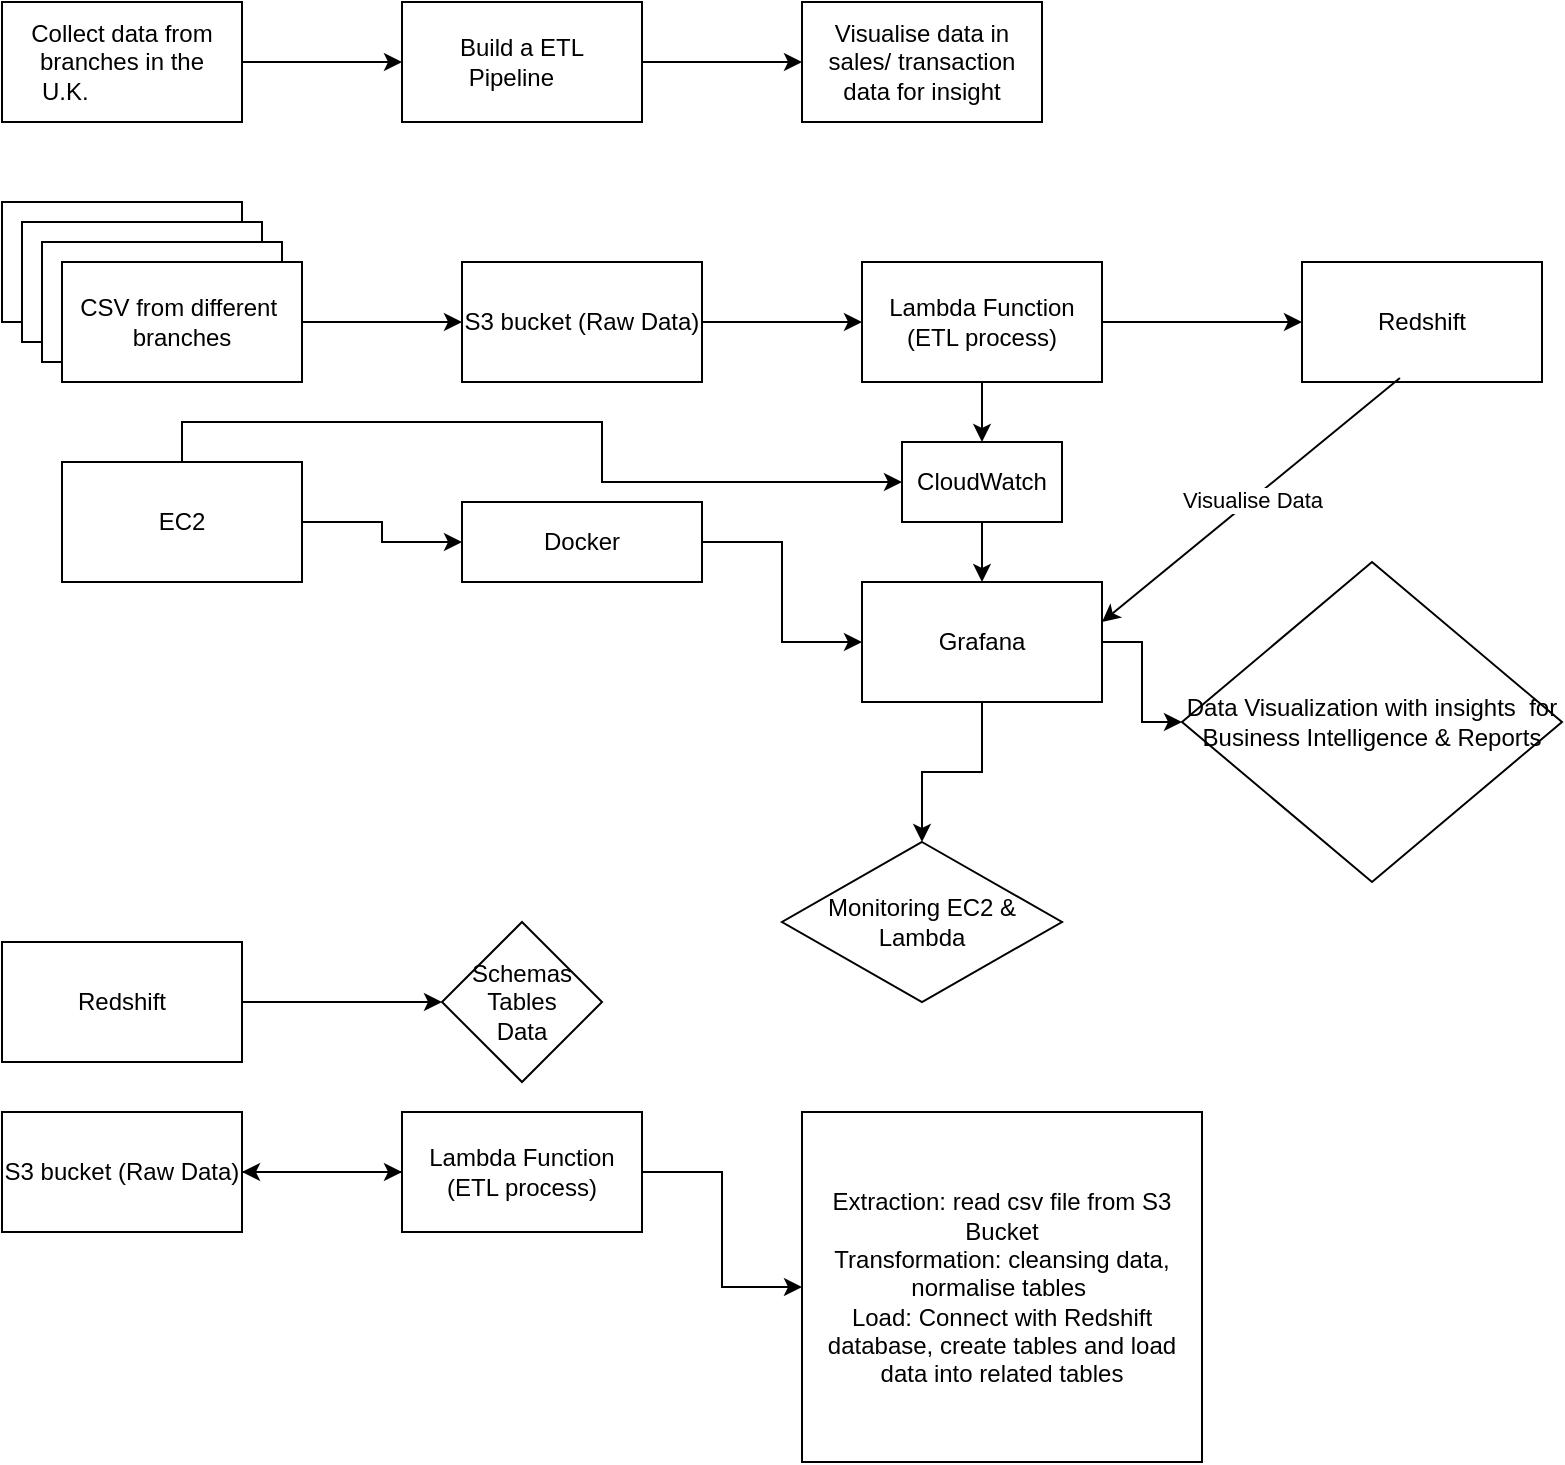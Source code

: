 <mxfile version="22.1.7" type="github">
  <diagram name="Page-1" id="kHOqpHKTY-Skhh1jvX21">
    <mxGraphModel dx="880" dy="478" grid="1" gridSize="10" guides="1" tooltips="1" connect="1" arrows="1" fold="1" page="1" pageScale="1" pageWidth="827" pageHeight="1169" math="0" shadow="0">
      <root>
        <mxCell id="0" />
        <mxCell id="1" parent="0" />
        <mxCell id="pf4q4rkxfVr6c7oyGRqG-47" value="" style="edgeStyle=orthogonalEdgeStyle;rounded=0;orthogonalLoop=1;jettySize=auto;html=1;" parent="1" source="pf4q4rkxfVr6c7oyGRqG-48" target="pf4q4rkxfVr6c7oyGRqG-31" edge="1">
          <mxGeometry relative="1" as="geometry" />
        </mxCell>
        <mxCell id="pf4q4rkxfVr6c7oyGRqG-49" value="" style="edgeStyle=orthogonalEdgeStyle;rounded=0;orthogonalLoop=1;jettySize=auto;html=1;" parent="1" source="pf4q4rkxfVr6c7oyGRqG-19" target="pf4q4rkxfVr6c7oyGRqG-48" edge="1">
          <mxGeometry relative="1" as="geometry">
            <mxPoint x="530" y="220" as="sourcePoint" />
            <mxPoint x="530" y="320" as="targetPoint" />
          </mxGeometry>
        </mxCell>
        <mxCell id="pf4q4rkxfVr6c7oyGRqG-10" value="" style="edgeStyle=orthogonalEdgeStyle;rounded=0;orthogonalLoop=1;jettySize=auto;html=1;" parent="1" source="pf4q4rkxfVr6c7oyGRqG-7" target="pf4q4rkxfVr6c7oyGRqG-9" edge="1">
          <mxGeometry relative="1" as="geometry" />
        </mxCell>
        <mxCell id="pf4q4rkxfVr6c7oyGRqG-7" value="Collect data from branches in the U.K.&lt;span style=&quot;white-space: pre;&quot;&gt;&#x9;&lt;/span&gt;&lt;span style=&quot;white-space: pre;&quot;&gt;&#x9;&lt;/span&gt;&lt;span style=&quot;white-space: pre;&quot;&gt;&#x9;&lt;/span&gt;" style="rounded=0;whiteSpace=wrap;html=1;" parent="1" vertex="1">
          <mxGeometry x="40" y="30" width="120" height="60" as="geometry" />
        </mxCell>
        <mxCell id="pf4q4rkxfVr6c7oyGRqG-12" value="" style="edgeStyle=orthogonalEdgeStyle;rounded=0;orthogonalLoop=1;jettySize=auto;html=1;" parent="1" source="pf4q4rkxfVr6c7oyGRqG-9" target="pf4q4rkxfVr6c7oyGRqG-11" edge="1">
          <mxGeometry relative="1" as="geometry" />
        </mxCell>
        <mxCell id="pf4q4rkxfVr6c7oyGRqG-9" value="Build a ETL Pipeline&lt;span style=&quot;white-space: pre;&quot;&gt;&#x9;&lt;/span&gt;" style="rounded=0;whiteSpace=wrap;html=1;" parent="1" vertex="1">
          <mxGeometry x="240" y="30" width="120" height="60" as="geometry" />
        </mxCell>
        <mxCell id="pf4q4rkxfVr6c7oyGRqG-11" value="Visualise data in sales/ transaction data for insight" style="rounded=0;whiteSpace=wrap;html=1;" parent="1" vertex="1">
          <mxGeometry x="440" y="30" width="120" height="60" as="geometry" />
        </mxCell>
        <mxCell id="pf4q4rkxfVr6c7oyGRqG-13" value="" style="rounded=0;whiteSpace=wrap;html=1;" parent="1" vertex="1">
          <mxGeometry x="40" y="130" width="120" height="60" as="geometry" />
        </mxCell>
        <mxCell id="pf4q4rkxfVr6c7oyGRqG-14" value="" style="rounded=0;whiteSpace=wrap;html=1;" parent="1" vertex="1">
          <mxGeometry x="50" y="140" width="120" height="60" as="geometry" />
        </mxCell>
        <mxCell id="pf4q4rkxfVr6c7oyGRqG-15" value="" style="rounded=0;whiteSpace=wrap;html=1;" parent="1" vertex="1">
          <mxGeometry x="60" y="150" width="120" height="60" as="geometry" />
        </mxCell>
        <mxCell id="pf4q4rkxfVr6c7oyGRqG-18" value="" style="edgeStyle=orthogonalEdgeStyle;rounded=0;orthogonalLoop=1;jettySize=auto;html=1;" parent="1" source="pf4q4rkxfVr6c7oyGRqG-16" target="pf4q4rkxfVr6c7oyGRqG-17" edge="1">
          <mxGeometry relative="1" as="geometry" />
        </mxCell>
        <mxCell id="pf4q4rkxfVr6c7oyGRqG-16" value="CSV from different&amp;nbsp; branches" style="rounded=0;whiteSpace=wrap;html=1;" parent="1" vertex="1">
          <mxGeometry x="70" y="160" width="120" height="60" as="geometry" />
        </mxCell>
        <mxCell id="pf4q4rkxfVr6c7oyGRqG-20" value="" style="edgeStyle=orthogonalEdgeStyle;rounded=0;orthogonalLoop=1;jettySize=auto;html=1;" parent="1" source="pf4q4rkxfVr6c7oyGRqG-17" target="pf4q4rkxfVr6c7oyGRqG-19" edge="1">
          <mxGeometry relative="1" as="geometry" />
        </mxCell>
        <mxCell id="pf4q4rkxfVr6c7oyGRqG-17" value="S3 bucket (Raw Data)" style="rounded=0;whiteSpace=wrap;html=1;align=center;" parent="1" vertex="1">
          <mxGeometry x="270" y="160" width="120" height="60" as="geometry" />
        </mxCell>
        <mxCell id="pf4q4rkxfVr6c7oyGRqG-22" value="" style="edgeStyle=orthogonalEdgeStyle;rounded=0;orthogonalLoop=1;jettySize=auto;html=1;" parent="1" source="pf4q4rkxfVr6c7oyGRqG-19" target="pf4q4rkxfVr6c7oyGRqG-21" edge="1">
          <mxGeometry relative="1" as="geometry" />
        </mxCell>
        <mxCell id="pf4q4rkxfVr6c7oyGRqG-19" value="Lambda Function (ETL process)" style="rounded=0;whiteSpace=wrap;html=1;" parent="1" vertex="1">
          <mxGeometry x="470" y="160" width="120" height="60" as="geometry" />
        </mxCell>
        <mxCell id="pf4q4rkxfVr6c7oyGRqG-21" value="Redshift" style="rounded=0;whiteSpace=wrap;html=1;" parent="1" vertex="1">
          <mxGeometry x="690" y="160" width="120" height="60" as="geometry" />
        </mxCell>
        <mxCell id="pf4q4rkxfVr6c7oyGRqG-52" value="" style="edgeStyle=orthogonalEdgeStyle;rounded=0;orthogonalLoop=1;jettySize=auto;html=1;" parent="1" source="pf4q4rkxfVr6c7oyGRqG-23" edge="1">
          <mxGeometry relative="1" as="geometry">
            <mxPoint x="240" y="615" as="targetPoint" />
          </mxGeometry>
        </mxCell>
        <mxCell id="pf4q4rkxfVr6c7oyGRqG-23" value="S3 bucket (Raw Data)" style="rounded=0;whiteSpace=wrap;html=1;align=center;" parent="1" vertex="1">
          <mxGeometry x="40" y="585" width="120" height="60" as="geometry" />
        </mxCell>
        <mxCell id="pf4q4rkxfVr6c7oyGRqG-60" value="" style="edgeStyle=orthogonalEdgeStyle;rounded=0;orthogonalLoop=1;jettySize=auto;html=1;" parent="1" source="pf4q4rkxfVr6c7oyGRqG-27" target="pf4q4rkxfVr6c7oyGRqG-59" edge="1">
          <mxGeometry relative="1" as="geometry" />
        </mxCell>
        <mxCell id="pf4q4rkxfVr6c7oyGRqG-27" value="Redshift" style="rounded=0;whiteSpace=wrap;html=1;" parent="1" vertex="1">
          <mxGeometry x="40" y="500" width="120" height="60" as="geometry" />
        </mxCell>
        <mxCell id="pf4q4rkxfVr6c7oyGRqG-30" value="" style="edgeStyle=orthogonalEdgeStyle;rounded=0;orthogonalLoop=1;jettySize=auto;html=1;" parent="1" source="pf4q4rkxfVr6c7oyGRqG-28" target="pf4q4rkxfVr6c7oyGRqG-29" edge="1">
          <mxGeometry relative="1" as="geometry" />
        </mxCell>
        <mxCell id="pf4q4rkxfVr6c7oyGRqG-28" value="EC2" style="rounded=0;whiteSpace=wrap;html=1;" parent="1" vertex="1">
          <mxGeometry x="70" y="260" width="120" height="60" as="geometry" />
        </mxCell>
        <mxCell id="pf4q4rkxfVr6c7oyGRqG-32" value="" style="edgeStyle=orthogonalEdgeStyle;rounded=0;orthogonalLoop=1;jettySize=auto;html=1;" parent="1" source="pf4q4rkxfVr6c7oyGRqG-29" target="pf4q4rkxfVr6c7oyGRqG-31" edge="1">
          <mxGeometry relative="1" as="geometry" />
        </mxCell>
        <mxCell id="pf4q4rkxfVr6c7oyGRqG-29" value="Docker" style="rounded=0;whiteSpace=wrap;html=1;" parent="1" vertex="1">
          <mxGeometry x="270" y="280" width="120" height="40" as="geometry" />
        </mxCell>
        <mxCell id="h09n2dt-XJnkUX_hiape-6" value="" style="edgeStyle=orthogonalEdgeStyle;rounded=0;orthogonalLoop=1;jettySize=auto;html=1;" edge="1" parent="1" source="pf4q4rkxfVr6c7oyGRqG-31" target="h09n2dt-XJnkUX_hiape-5">
          <mxGeometry relative="1" as="geometry" />
        </mxCell>
        <mxCell id="h09n2dt-XJnkUX_hiape-8" value="" style="edgeStyle=orthogonalEdgeStyle;rounded=0;orthogonalLoop=1;jettySize=auto;html=1;" edge="1" parent="1" source="pf4q4rkxfVr6c7oyGRqG-31" target="h09n2dt-XJnkUX_hiape-7">
          <mxGeometry relative="1" as="geometry" />
        </mxCell>
        <mxCell id="pf4q4rkxfVr6c7oyGRqG-31" value="Grafana" style="rounded=0;whiteSpace=wrap;html=1;" parent="1" vertex="1">
          <mxGeometry x="470" y="320" width="120" height="60" as="geometry" />
        </mxCell>
        <mxCell id="pf4q4rkxfVr6c7oyGRqG-36" value="" style="endArrow=classic;html=1;rounded=0;entryX=1;entryY=0.5;entryDx=0;entryDy=0;exitX=0.408;exitY=0.967;exitDx=0;exitDy=0;exitPerimeter=0;" parent="1" source="pf4q4rkxfVr6c7oyGRqG-21" edge="1">
          <mxGeometry relative="1" as="geometry">
            <mxPoint x="750" y="210" as="sourcePoint" />
            <mxPoint x="590" y="340" as="targetPoint" />
          </mxGeometry>
        </mxCell>
        <mxCell id="pf4q4rkxfVr6c7oyGRqG-37" value="Visualise Data" style="edgeLabel;resizable=0;html=1;align=center;verticalAlign=middle;" parent="pf4q4rkxfVr6c7oyGRqG-36" connectable="0" vertex="1">
          <mxGeometry relative="1" as="geometry">
            <mxPoint as="offset" />
          </mxGeometry>
        </mxCell>
        <mxCell id="pf4q4rkxfVr6c7oyGRqG-48" value="CloudWatch" style="rounded=0;whiteSpace=wrap;html=1;" parent="1" vertex="1">
          <mxGeometry x="490" y="250" width="80" height="40" as="geometry" />
        </mxCell>
        <mxCell id="pf4q4rkxfVr6c7oyGRqG-54" value="" style="edgeStyle=orthogonalEdgeStyle;rounded=0;orthogonalLoop=1;jettySize=auto;html=1;" parent="1" source="pf4q4rkxfVr6c7oyGRqG-53" target="pf4q4rkxfVr6c7oyGRqG-23" edge="1">
          <mxGeometry relative="1" as="geometry" />
        </mxCell>
        <mxCell id="pf4q4rkxfVr6c7oyGRqG-64" value="" style="edgeStyle=orthogonalEdgeStyle;rounded=0;orthogonalLoop=1;jettySize=auto;html=1;" parent="1" source="pf4q4rkxfVr6c7oyGRqG-53" target="pf4q4rkxfVr6c7oyGRqG-63" edge="1">
          <mxGeometry relative="1" as="geometry" />
        </mxCell>
        <mxCell id="pf4q4rkxfVr6c7oyGRqG-53" value="Lambda Function (ETL process)" style="rounded=0;whiteSpace=wrap;html=1;" parent="1" vertex="1">
          <mxGeometry x="240" y="585" width="120" height="60" as="geometry" />
        </mxCell>
        <mxCell id="pf4q4rkxfVr6c7oyGRqG-59" value="Schemas&lt;br&gt;Tables&lt;br&gt;Data" style="rhombus;whiteSpace=wrap;html=1;rounded=0;" parent="1" vertex="1">
          <mxGeometry x="260" y="490" width="80" height="80" as="geometry" />
        </mxCell>
        <mxCell id="pf4q4rkxfVr6c7oyGRqG-63" value="Extraction: read csv file from S3 Bucket&lt;br&gt;Transformation: cleansing data, normalise tables&amp;nbsp;&lt;br&gt;Load: Connect with Redshift database, create tables and load data into related tables" style="rounded=0;whiteSpace=wrap;html=1;" parent="1" vertex="1">
          <mxGeometry x="440" y="585" width="200" height="175" as="geometry" />
        </mxCell>
        <mxCell id="h09n2dt-XJnkUX_hiape-3" value="" style="edgeStyle=orthogonalEdgeStyle;rounded=0;orthogonalLoop=1;jettySize=auto;html=1;labelBorderColor=none;entryX=0;entryY=0.5;entryDx=0;entryDy=0;exitX=0.5;exitY=0;exitDx=0;exitDy=0;" edge="1" parent="1" source="pf4q4rkxfVr6c7oyGRqG-28" target="pf4q4rkxfVr6c7oyGRqG-48">
          <mxGeometry relative="1" as="geometry">
            <mxPoint x="370" y="250" as="sourcePoint" />
            <mxPoint x="450" y="250" as="targetPoint" />
            <Array as="points">
              <mxPoint x="130" y="240" />
              <mxPoint x="340" y="240" />
              <mxPoint x="340" y="270" />
            </Array>
          </mxGeometry>
        </mxCell>
        <mxCell id="h09n2dt-XJnkUX_hiape-5" value="Monitoring EC2 &amp;amp; Lambda" style="rhombus;whiteSpace=wrap;html=1;rounded=0;" vertex="1" parent="1">
          <mxGeometry x="430" y="450" width="140" height="80" as="geometry" />
        </mxCell>
        <mxCell id="h09n2dt-XJnkUX_hiape-7" value="Data Visualization with insights&amp;nbsp; for Business Intelligence &amp;amp; Reports" style="rhombus;whiteSpace=wrap;html=1;rounded=0;" vertex="1" parent="1">
          <mxGeometry x="630" y="310" width="190" height="160" as="geometry" />
        </mxCell>
      </root>
    </mxGraphModel>
  </diagram>
</mxfile>
